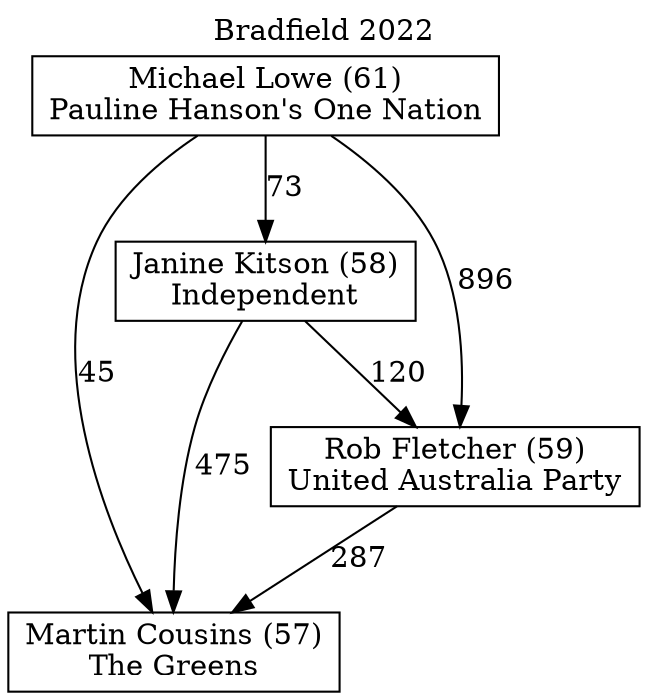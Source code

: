 // House preference flow
digraph "Martin Cousins (57)_Bradfield_2022" {
	graph [label="Bradfield 2022" labelloc=t mclimit=10]
	node [shape=box]
	"Janine Kitson (58)" [label="Janine Kitson (58)
Independent"]
	"Michael Lowe (61)" [label="Michael Lowe (61)
Pauline Hanson's One Nation"]
	"Martin Cousins (57)" [label="Martin Cousins (57)
The Greens"]
	"Rob Fletcher (59)" [label="Rob Fletcher (59)
United Australia Party"]
	"Michael Lowe (61)" -> "Janine Kitson (58)" [label=73]
	"Michael Lowe (61)" -> "Rob Fletcher (59)" [label=896]
	"Rob Fletcher (59)" -> "Martin Cousins (57)" [label=287]
	"Janine Kitson (58)" -> "Rob Fletcher (59)" [label=120]
	"Michael Lowe (61)" -> "Martin Cousins (57)" [label=45]
	"Janine Kitson (58)" -> "Martin Cousins (57)" [label=475]
}
